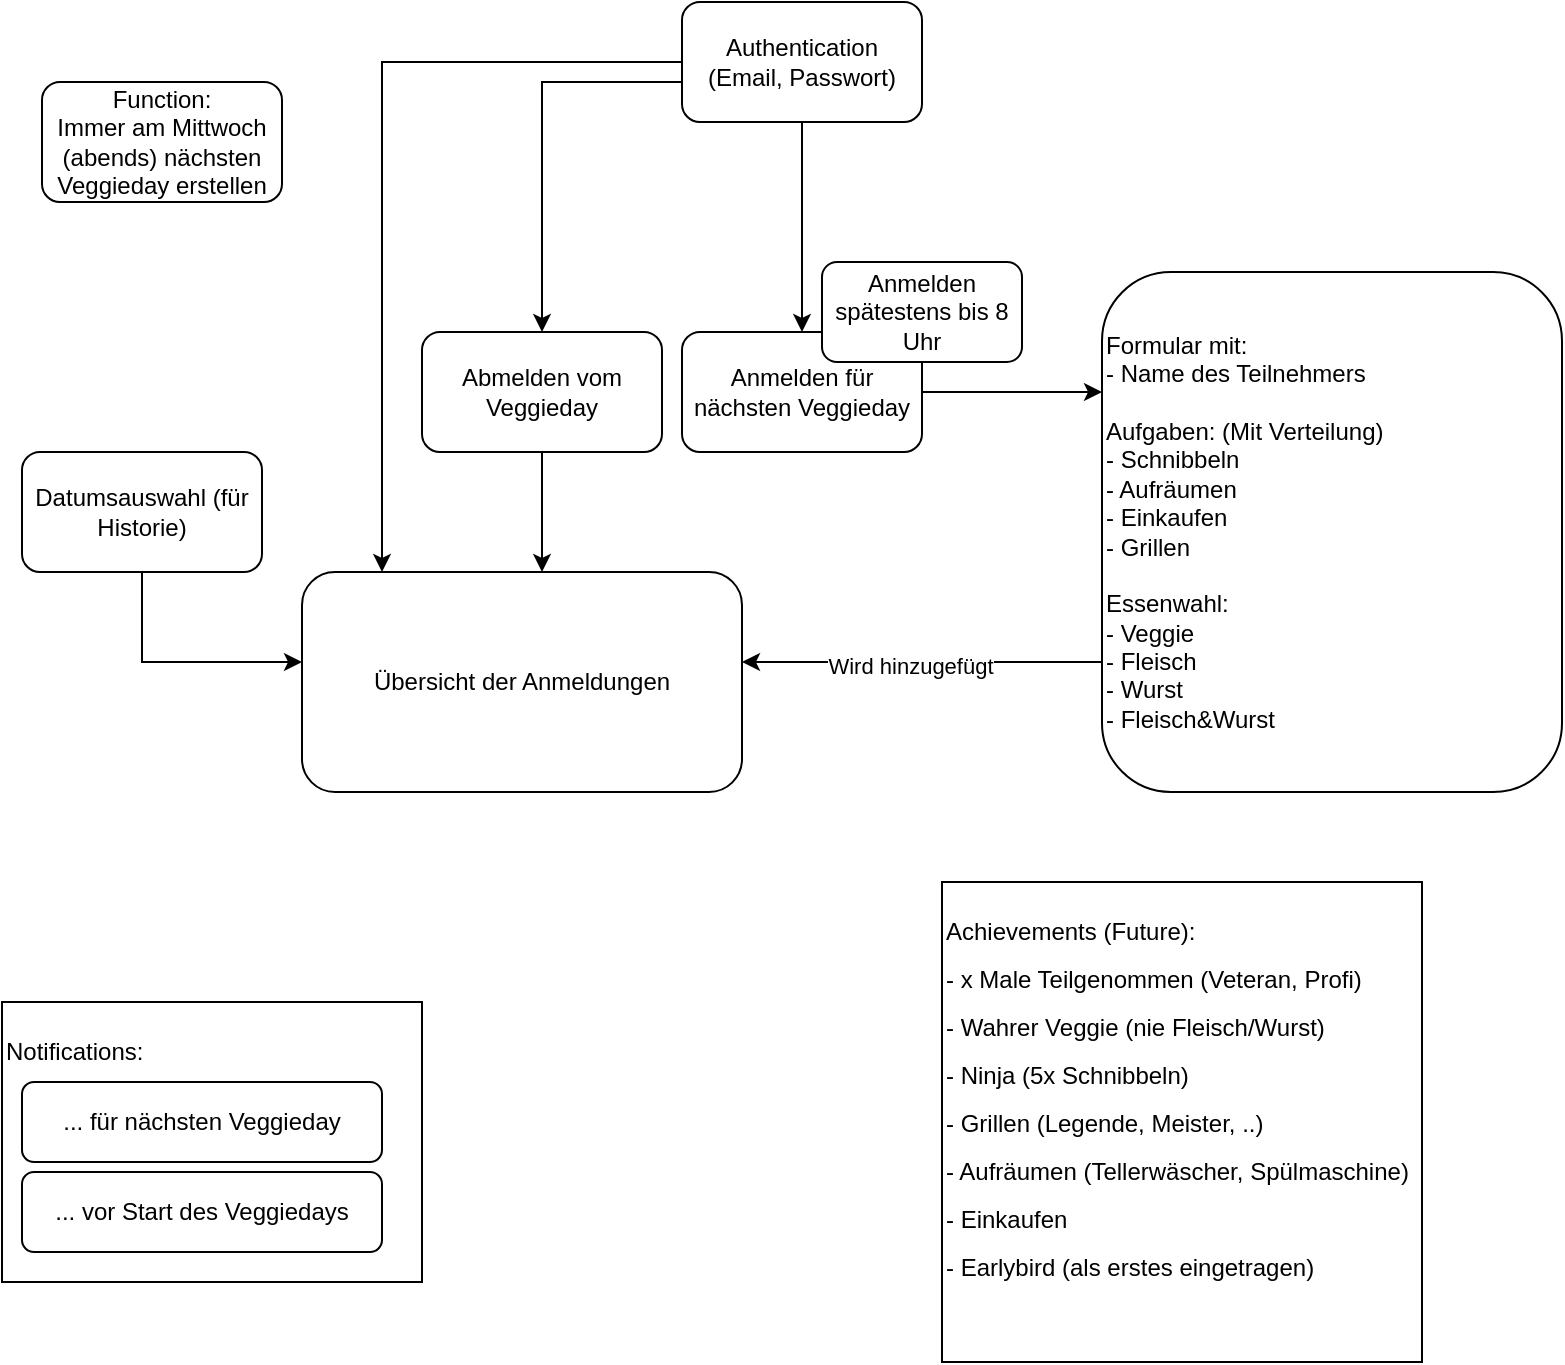 <mxfile version="19.0.3" type="device"><diagram id="jqS4z6801MxQeQU5QR4i" name="Page-1"><mxGraphModel dx="1722" dy="941" grid="1" gridSize="10" guides="1" tooltips="1" connect="1" arrows="1" fold="1" page="1" pageScale="1" pageWidth="850" pageHeight="1100" math="0" shadow="0"><root><mxCell id="0"/><mxCell id="1" parent="0"/><mxCell id="Mqi9b81clOOVFrXwnE99-16" value="&lt;p style=&quot;line-height: 1;&quot;&gt;Notifications:&lt;/p&gt;" style="rounded=0;whiteSpace=wrap;html=1;align=left;verticalAlign=top;" vertex="1" parent="1"><mxGeometry x="40" y="550" width="210" height="140" as="geometry"/></mxCell><mxCell id="Mqi9b81clOOVFrXwnE99-6" style="edgeStyle=orthogonalEdgeStyle;rounded=0;orthogonalLoop=1;jettySize=auto;html=1;" edge="1" parent="1" source="Mqi9b81clOOVFrXwnE99-1" target="Mqi9b81clOOVFrXwnE99-3"><mxGeometry relative="1" as="geometry"/></mxCell><mxCell id="Mqi9b81clOOVFrXwnE99-22" style="edgeStyle=orthogonalEdgeStyle;rounded=0;orthogonalLoop=1;jettySize=auto;html=1;" edge="1" parent="1" source="Mqi9b81clOOVFrXwnE99-1" target="Mqi9b81clOOVFrXwnE99-21"><mxGeometry relative="1" as="geometry"><Array as="points"><mxPoint x="310" y="90"/></Array></mxGeometry></mxCell><mxCell id="Mqi9b81clOOVFrXwnE99-1" value="Authentication&lt;br&gt;(Email, Passwort)" style="rounded=1;whiteSpace=wrap;html=1;" vertex="1" parent="1"><mxGeometry x="380" y="50" width="120" height="60" as="geometry"/></mxCell><mxCell id="Mqi9b81clOOVFrXwnE99-2" value="Übersicht der Anmeldungen" style="rounded=1;whiteSpace=wrap;html=1;" vertex="1" parent="1"><mxGeometry x="190" y="335" width="220" height="110" as="geometry"/></mxCell><mxCell id="Mqi9b81clOOVFrXwnE99-5" style="edgeStyle=orthogonalEdgeStyle;rounded=0;orthogonalLoop=1;jettySize=auto;html=1;" edge="1" parent="1" source="Mqi9b81clOOVFrXwnE99-3" target="Mqi9b81clOOVFrXwnE99-4"><mxGeometry relative="1" as="geometry"><Array as="points"><mxPoint x="540" y="245"/><mxPoint x="540" y="245"/></Array></mxGeometry></mxCell><mxCell id="Mqi9b81clOOVFrXwnE99-7" style="edgeStyle=orthogonalEdgeStyle;rounded=0;orthogonalLoop=1;jettySize=auto;html=1;" edge="1" parent="1" source="Mqi9b81clOOVFrXwnE99-1" target="Mqi9b81clOOVFrXwnE99-2"><mxGeometry relative="1" as="geometry"><Array as="points"><mxPoint x="230" y="80"/></Array></mxGeometry></mxCell><mxCell id="Mqi9b81clOOVFrXwnE99-3" value="Anmelden für nächsten Veggieday" style="rounded=1;whiteSpace=wrap;html=1;" vertex="1" parent="1"><mxGeometry x="380" y="215" width="120" height="60" as="geometry"/></mxCell><mxCell id="Mqi9b81clOOVFrXwnE99-8" style="edgeStyle=orthogonalEdgeStyle;rounded=0;orthogonalLoop=1;jettySize=auto;html=1;" edge="1" parent="1" source="Mqi9b81clOOVFrXwnE99-4" target="Mqi9b81clOOVFrXwnE99-2"><mxGeometry relative="1" as="geometry"><Array as="points"><mxPoint x="490" y="380"/><mxPoint x="490" y="380"/></Array></mxGeometry></mxCell><mxCell id="Mqi9b81clOOVFrXwnE99-9" value="Wird hinzugefügt" style="edgeLabel;html=1;align=center;verticalAlign=middle;resizable=0;points=[];" vertex="1" connectable="0" parent="Mqi9b81clOOVFrXwnE99-8"><mxGeometry x="0.073" y="2" relative="1" as="geometry"><mxPoint as="offset"/></mxGeometry></mxCell><mxCell id="Mqi9b81clOOVFrXwnE99-4" value="&lt;div style=&quot;&quot;&gt;&lt;span style=&quot;background-color: initial;&quot;&gt;Formular mit:&lt;/span&gt;&lt;/div&gt;&lt;div style=&quot;&quot;&gt;&lt;span style=&quot;background-color: initial;&quot;&gt;- Name des Teilnehmers&lt;/span&gt;&lt;/div&gt;&lt;div style=&quot;&quot;&gt;&lt;span style=&quot;background-color: initial;&quot;&gt;&lt;br&gt;&lt;/span&gt;&lt;/div&gt;&lt;div style=&quot;&quot;&gt;&lt;span style=&quot;background-color: initial;&quot;&gt;Aufgaben: (Mit Verteilung)&lt;/span&gt;&lt;/div&gt;&lt;div style=&quot;&quot;&gt;&lt;span style=&quot;background-color: initial;&quot;&gt;- Schnibbeln&lt;/span&gt;&lt;/div&gt;&lt;div style=&quot;&quot;&gt;&lt;span style=&quot;background-color: initial;&quot;&gt;- Aufräumen&lt;/span&gt;&lt;/div&gt;&lt;div style=&quot;&quot;&gt;&lt;span style=&quot;background-color: initial;&quot;&gt;- Einkaufen&lt;/span&gt;&lt;/div&gt;&lt;div style=&quot;&quot;&gt;&lt;span style=&quot;background-color: initial;&quot;&gt;- Grillen&lt;/span&gt;&lt;/div&gt;&lt;div style=&quot;&quot;&gt;&lt;span style=&quot;background-color: initial;&quot;&gt;&lt;br&gt;&lt;/span&gt;&lt;/div&gt;&lt;div style=&quot;&quot;&gt;&lt;span style=&quot;background-color: initial;&quot;&gt;Essenwahl:&lt;br&gt;&lt;/span&gt;- Veggie&lt;/div&gt;&lt;div style=&quot;&quot;&gt;&lt;span style=&quot;background-color: initial;&quot;&gt;-&amp;nbsp;&lt;/span&gt;&lt;span style=&quot;background-color: initial;&quot;&gt;Fleisch&lt;/span&gt;&lt;/div&gt;&lt;div style=&quot;&quot;&gt;&lt;span style=&quot;background-color: initial;&quot;&gt;- Wurst&lt;/span&gt;&lt;/div&gt;&lt;div style=&quot;&quot;&gt;&lt;div&gt;&lt;span style=&quot;background-color: initial;&quot;&gt;- Fleisch&amp;amp;Wurst&lt;/span&gt;&lt;/div&gt;&lt;/div&gt;" style="rounded=1;whiteSpace=wrap;html=1;align=left;" vertex="1" parent="1"><mxGeometry x="590" y="185" width="230" height="260" as="geometry"/></mxCell><mxCell id="Mqi9b81clOOVFrXwnE99-10" value="Function:&lt;br&gt;Immer am Mittwoch (abends) nächsten Veggieday erstellen" style="rounded=1;whiteSpace=wrap;html=1;" vertex="1" parent="1"><mxGeometry x="60" y="90" width="120" height="60" as="geometry"/></mxCell><mxCell id="Mqi9b81clOOVFrXwnE99-12" style="edgeStyle=orthogonalEdgeStyle;rounded=0;orthogonalLoop=1;jettySize=auto;html=1;" edge="1" parent="1" source="Mqi9b81clOOVFrXwnE99-11" target="Mqi9b81clOOVFrXwnE99-2"><mxGeometry relative="1" as="geometry"><Array as="points"><mxPoint x="210" y="380"/></Array></mxGeometry></mxCell><mxCell id="Mqi9b81clOOVFrXwnE99-11" value="Datumsauswahl (für Historie)" style="rounded=1;whiteSpace=wrap;html=1;" vertex="1" parent="1"><mxGeometry x="50" y="275" width="120" height="60" as="geometry"/></mxCell><mxCell id="Mqi9b81clOOVFrXwnE99-15" value="... für nächsten Veggieday" style="rounded=1;whiteSpace=wrap;html=1;" vertex="1" parent="1"><mxGeometry x="50" y="590" width="180" height="40" as="geometry"/></mxCell><mxCell id="Mqi9b81clOOVFrXwnE99-17" value="... vor Start des Veggiedays" style="rounded=1;whiteSpace=wrap;html=1;" vertex="1" parent="1"><mxGeometry x="50" y="635" width="180" height="40" as="geometry"/></mxCell><mxCell id="Mqi9b81clOOVFrXwnE99-20" value="Anmelden spätestens bis 8 Uhr" style="rounded=1;whiteSpace=wrap;html=1;" vertex="1" parent="1"><mxGeometry x="450" y="180" width="100" height="50" as="geometry"/></mxCell><mxCell id="Mqi9b81clOOVFrXwnE99-23" style="edgeStyle=orthogonalEdgeStyle;rounded=0;orthogonalLoop=1;jettySize=auto;html=1;" edge="1" parent="1" source="Mqi9b81clOOVFrXwnE99-21" target="Mqi9b81clOOVFrXwnE99-2"><mxGeometry relative="1" as="geometry"><Array as="points"><mxPoint x="310" y="310"/><mxPoint x="310" y="310"/></Array></mxGeometry></mxCell><mxCell id="Mqi9b81clOOVFrXwnE99-21" value="Abmelden vom Veggieday" style="rounded=1;whiteSpace=wrap;html=1;" vertex="1" parent="1"><mxGeometry x="250" y="215" width="120" height="60" as="geometry"/></mxCell><mxCell id="Mqi9b81clOOVFrXwnE99-25" value="&lt;p style=&quot;line-height: 1;&quot;&gt;Achievements (Future):&lt;/p&gt;&lt;p style=&quot;line-height: 1;&quot;&gt;- x Male Teilgenommen (Veteran, Profi)&lt;/p&gt;&lt;p style=&quot;line-height: 1;&quot;&gt;- Wahrer Veggie (nie Fleisch/Wurst)&lt;/p&gt;&lt;p style=&quot;line-height: 1;&quot;&gt;- Ninja (5x Schnibbeln)&lt;/p&gt;&lt;p style=&quot;line-height: 1;&quot;&gt;- Grillen (Legende, Meister, ..)&lt;/p&gt;&lt;p style=&quot;line-height: 1;&quot;&gt;- Aufräumen (Tellerwäscher, Spülmaschine)&lt;/p&gt;&lt;p style=&quot;line-height: 1;&quot;&gt;- Einkaufen&lt;/p&gt;&lt;p style=&quot;line-height: 1;&quot;&gt;- Earlybird (als erstes eingetragen)&lt;/p&gt;" style="rounded=0;whiteSpace=wrap;html=1;align=left;verticalAlign=top;" vertex="1" parent="1"><mxGeometry x="510" y="490" width="240" height="240" as="geometry"/></mxCell></root></mxGraphModel></diagram></mxfile>